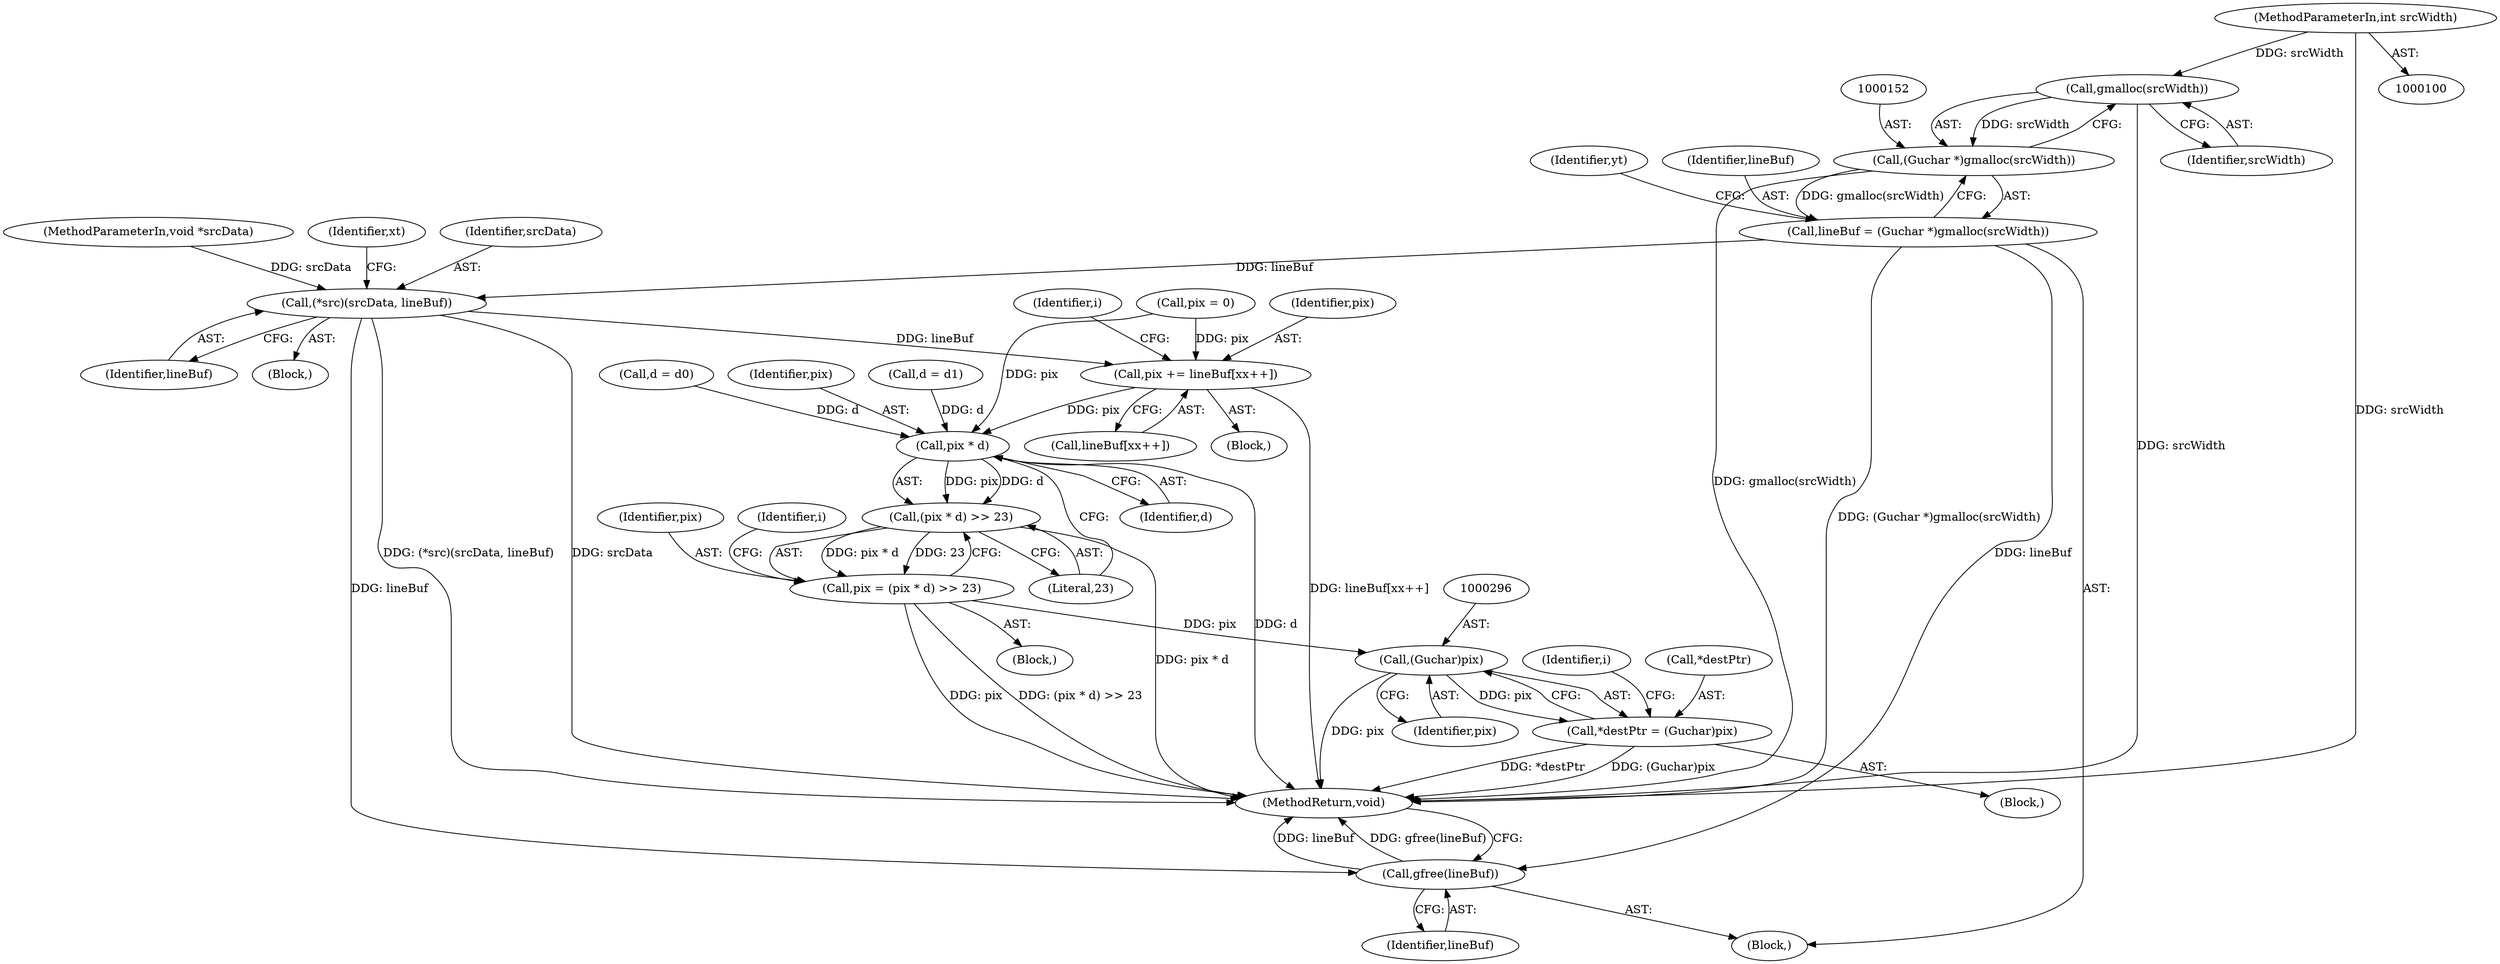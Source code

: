 digraph "0_poppler_bbc2d8918fe234b7ef2c480eb148943922cc0959@API" {
"1000153" [label="(Call,gmalloc(srcWidth))"];
"1000103" [label="(MethodParameterIn,int srcWidth)"];
"1000151" [label="(Call,(Guchar *)gmalloc(srcWidth))"];
"1000149" [label="(Call,lineBuf = (Guchar *)gmalloc(srcWidth))"];
"1000186" [label="(Call,(*src)(srcData, lineBuf))"];
"1000260" [label="(Call,pix += lineBuf[xx++])"];
"1000269" [label="(Call,pix * d)"];
"1000268" [label="(Call,(pix * d) >> 23)"];
"1000266" [label="(Call,pix = (pix * d) >> 23)"];
"1000295" [label="(Call,(Guchar)pix)"];
"1000292" [label="(Call,*destPtr = (Guchar)pix)"];
"1000303" [label="(Call,gfree(lineBuf))"];
"1000281" [label="(Identifier,i)"];
"1000244" [label="(Call,d = d0)"];
"1000154" [label="(Identifier,srcWidth)"];
"1000259" [label="(Block,)"];
"1000272" [label="(Literal,23)"];
"1000282" [label="(Block,)"];
"1000268" [label="(Call,(pix * d) >> 23)"];
"1000153" [label="(Call,gmalloc(srcWidth))"];
"1000103" [label="(MethodParameterIn,int srcWidth)"];
"1000108" [label="(Block,)"];
"1000156" [label="(Identifier,yt)"];
"1000186" [label="(Call,(*src)(srcData, lineBuf))"];
"1000261" [label="(Identifier,pix)"];
"1000267" [label="(Identifier,pix)"];
"1000266" [label="(Call,pix = (pix * d) >> 23)"];
"1000270" [label="(Identifier,pix)"];
"1000258" [label="(Identifier,i)"];
"1000150" [label="(Identifier,lineBuf)"];
"1000151" [label="(Call,(Guchar *)gmalloc(srcWidth))"];
"1000190" [label="(Identifier,xt)"];
"1000275" [label="(Identifier,i)"];
"1000260" [label="(Call,pix += lineBuf[xx++])"];
"1000297" [label="(Identifier,pix)"];
"1000149" [label="(Call,lineBuf = (Guchar *)gmalloc(srcWidth))"];
"1000220" [label="(Block,)"];
"1000305" [label="(MethodReturn,void)"];
"1000187" [label="(Identifier,srcData)"];
"1000271" [label="(Identifier,d)"];
"1000292" [label="(Call,*destPtr = (Guchar)pix)"];
"1000303" [label="(Call,gfree(lineBuf))"];
"1000102" [label="(MethodParameterIn,void *srcData)"];
"1000304" [label="(Identifier,lineBuf)"];
"1000236" [label="(Call,d = d1)"];
"1000247" [label="(Call,pix = 0)"];
"1000295" [label="(Call,(Guchar)pix)"];
"1000269" [label="(Call,pix * d)"];
"1000188" [label="(Identifier,lineBuf)"];
"1000262" [label="(Call,lineBuf[xx++])"];
"1000172" [label="(Block,)"];
"1000293" [label="(Call,*destPtr)"];
"1000153" -> "1000151"  [label="AST: "];
"1000153" -> "1000154"  [label="CFG: "];
"1000154" -> "1000153"  [label="AST: "];
"1000151" -> "1000153"  [label="CFG: "];
"1000153" -> "1000305"  [label="DDG: srcWidth"];
"1000153" -> "1000151"  [label="DDG: srcWidth"];
"1000103" -> "1000153"  [label="DDG: srcWidth"];
"1000103" -> "1000100"  [label="AST: "];
"1000103" -> "1000305"  [label="DDG: srcWidth"];
"1000151" -> "1000149"  [label="AST: "];
"1000152" -> "1000151"  [label="AST: "];
"1000149" -> "1000151"  [label="CFG: "];
"1000151" -> "1000305"  [label="DDG: gmalloc(srcWidth)"];
"1000151" -> "1000149"  [label="DDG: gmalloc(srcWidth)"];
"1000149" -> "1000108"  [label="AST: "];
"1000150" -> "1000149"  [label="AST: "];
"1000156" -> "1000149"  [label="CFG: "];
"1000149" -> "1000305"  [label="DDG: (Guchar *)gmalloc(srcWidth)"];
"1000149" -> "1000186"  [label="DDG: lineBuf"];
"1000149" -> "1000303"  [label="DDG: lineBuf"];
"1000186" -> "1000172"  [label="AST: "];
"1000186" -> "1000188"  [label="CFG: "];
"1000187" -> "1000186"  [label="AST: "];
"1000188" -> "1000186"  [label="AST: "];
"1000190" -> "1000186"  [label="CFG: "];
"1000186" -> "1000305"  [label="DDG: (*src)(srcData, lineBuf)"];
"1000186" -> "1000305"  [label="DDG: srcData"];
"1000102" -> "1000186"  [label="DDG: srcData"];
"1000186" -> "1000260"  [label="DDG: lineBuf"];
"1000186" -> "1000303"  [label="DDG: lineBuf"];
"1000260" -> "1000259"  [label="AST: "];
"1000260" -> "1000262"  [label="CFG: "];
"1000261" -> "1000260"  [label="AST: "];
"1000262" -> "1000260"  [label="AST: "];
"1000258" -> "1000260"  [label="CFG: "];
"1000260" -> "1000305"  [label="DDG: lineBuf[xx++]"];
"1000247" -> "1000260"  [label="DDG: pix"];
"1000260" -> "1000269"  [label="DDG: pix"];
"1000269" -> "1000268"  [label="AST: "];
"1000269" -> "1000271"  [label="CFG: "];
"1000270" -> "1000269"  [label="AST: "];
"1000271" -> "1000269"  [label="AST: "];
"1000272" -> "1000269"  [label="CFG: "];
"1000269" -> "1000305"  [label="DDG: d"];
"1000269" -> "1000268"  [label="DDG: pix"];
"1000269" -> "1000268"  [label="DDG: d"];
"1000247" -> "1000269"  [label="DDG: pix"];
"1000236" -> "1000269"  [label="DDG: d"];
"1000244" -> "1000269"  [label="DDG: d"];
"1000268" -> "1000266"  [label="AST: "];
"1000268" -> "1000272"  [label="CFG: "];
"1000272" -> "1000268"  [label="AST: "];
"1000266" -> "1000268"  [label="CFG: "];
"1000268" -> "1000305"  [label="DDG: pix * d"];
"1000268" -> "1000266"  [label="DDG: pix * d"];
"1000268" -> "1000266"  [label="DDG: 23"];
"1000266" -> "1000220"  [label="AST: "];
"1000267" -> "1000266"  [label="AST: "];
"1000275" -> "1000266"  [label="CFG: "];
"1000266" -> "1000305"  [label="DDG: (pix * d) >> 23"];
"1000266" -> "1000305"  [label="DDG: pix"];
"1000266" -> "1000295"  [label="DDG: pix"];
"1000295" -> "1000292"  [label="AST: "];
"1000295" -> "1000297"  [label="CFG: "];
"1000296" -> "1000295"  [label="AST: "];
"1000297" -> "1000295"  [label="AST: "];
"1000292" -> "1000295"  [label="CFG: "];
"1000295" -> "1000305"  [label="DDG: pix"];
"1000295" -> "1000292"  [label="DDG: pix"];
"1000292" -> "1000282"  [label="AST: "];
"1000293" -> "1000292"  [label="AST: "];
"1000281" -> "1000292"  [label="CFG: "];
"1000292" -> "1000305"  [label="DDG: *destPtr"];
"1000292" -> "1000305"  [label="DDG: (Guchar)pix"];
"1000303" -> "1000108"  [label="AST: "];
"1000303" -> "1000304"  [label="CFG: "];
"1000304" -> "1000303"  [label="AST: "];
"1000305" -> "1000303"  [label="CFG: "];
"1000303" -> "1000305"  [label="DDG: lineBuf"];
"1000303" -> "1000305"  [label="DDG: gfree(lineBuf)"];
}

